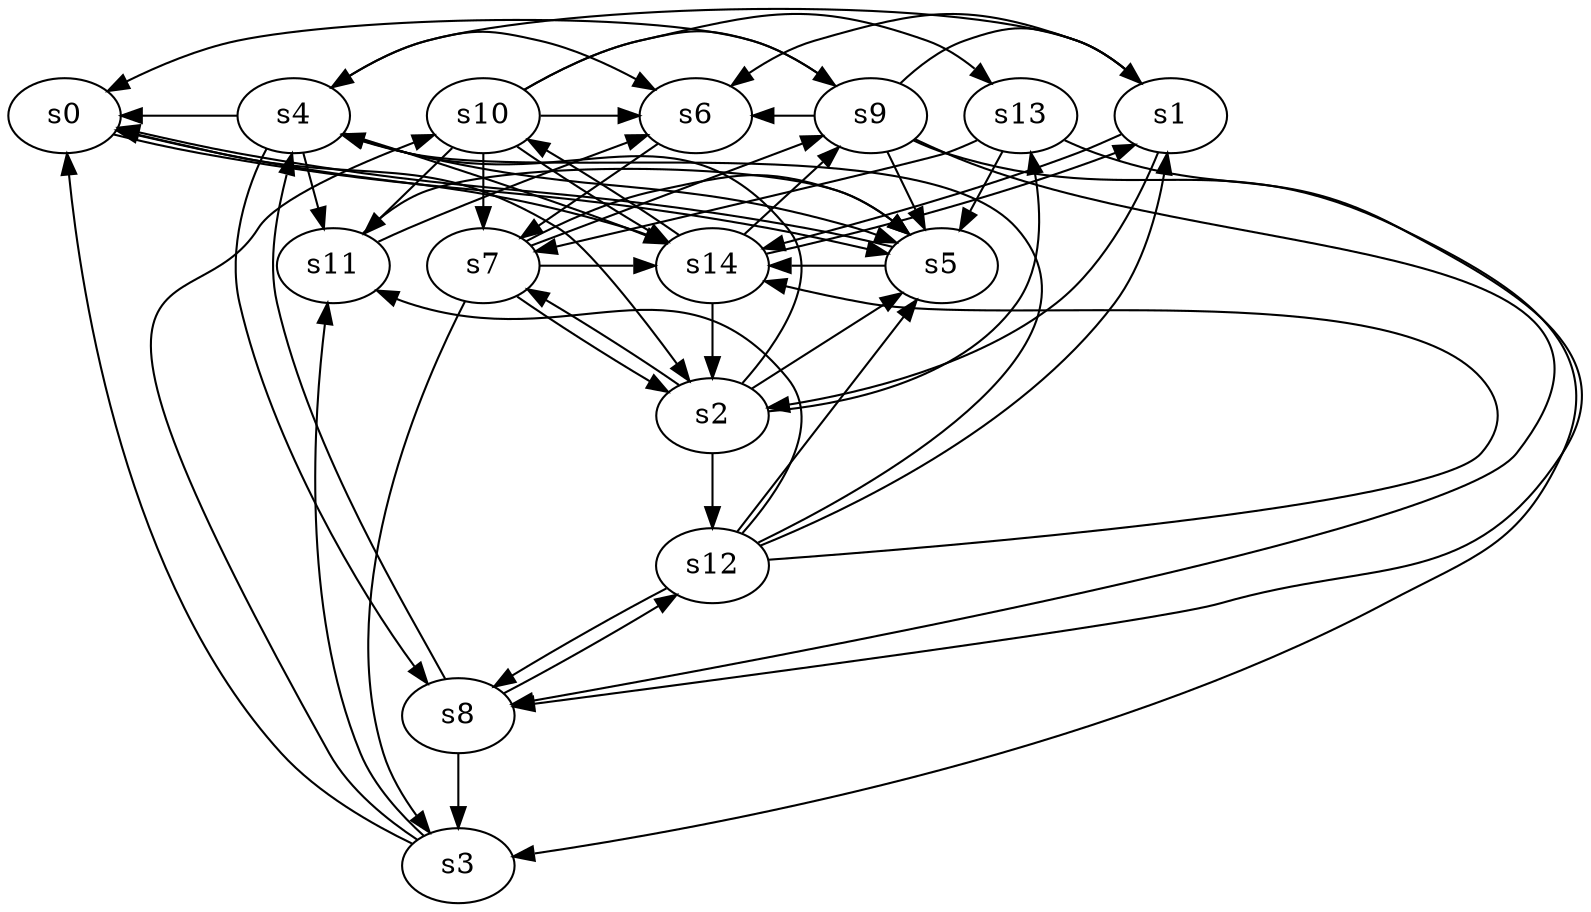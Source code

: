 digraph game_0856_complex_15 {
    s0 [name="s0", player=1];
    s1 [name="s1", player=1, target=1];
    s2 [name="s2", player=0];
    s3 [name="s3", player=1];
    s4 [name="s4", player=1];
    s5 [name="s5", player=0];
    s6 [name="s6", player=0, target=1];
    s7 [name="s7", player=1, target=1];
    s8 [name="s8", player=1];
    s9 [name="s9", player=1];
    s10 [name="s10", player=1];
    s11 [name="s11", player=1];
    s12 [name="s12", player=0, target=1];
    s13 [name="s13", player=1, target=1];
    s14 [name="s14", player=1];

    s0 -> s2 [constraint="time % 3 == 1"];
    s0 -> s5 [constraint="time % 2 == 0 || time % 4 == 2"];
    s1 -> s2;
    s1 -> s4 [constraint="time % 4 == 2 || time % 3 == 0"];
    s1 -> s6 [constraint="time == 8"];
    s1 -> s14;
    s2 -> s4 [constraint="!(time % 6 == 3)"];
    s2 -> s5 [constraint="time % 4 == 3 || time % 5 == 2"];
    s2 -> s7 [constraint="!(time % 4 == 3)"];
    s2 -> s12;
    s2 -> s13 [constraint="time % 2 == 0 && time % 4 == 3"];
    s3 -> s0 [constraint="time % 4 == 3 || time % 3 == 0"];
    s3 -> s10 [constraint="time % 2 == 0 || time % 5 == 1"];
    s3 -> s11 [constraint="time % 3 == 1 && time % 4 == 2"];
    s4 -> s0 [constraint="time % 3 == 0 && time % 4 == 0"];
    s4 -> s5 [constraint="time == 15 || time == 19"];
    s4 -> s6 [constraint="time % 2 == 1 && time % 3 == 0"];
    s4 -> s8;
    s4 -> s11;
    s4 -> s14 [constraint="time % 5 == 3 || time % 2 == 0"];
    s5 -> s0 [constraint="!(time % 4 == 0)"];
    s5 -> s14 [constraint="time % 3 == 0"];
    s6 -> s7 [constraint="time % 4 == 0 && time % 3 == 1"];
    s7 -> s2;
    s7 -> s3 [constraint="time % 4 == 0 || time % 3 == 1"];
    s7 -> s5 [constraint="time % 4 == 3 && time % 4 == 0"];
    s7 -> s9 [constraint="time % 2 == 0 && time % 5 == 1"];
    s7 -> s14 [constraint="!(time % 6 == 3)"];
    s8 -> s3;
    s8 -> s4 [constraint="time % 7 == 4"];
    s8 -> s12 [constraint="time % 6 == 2"];
    s9 -> s0 [constraint="time % 2 == 0"];
    s9 -> s1 [constraint="time % 4 == 1 || time % 4 == 3"];
    s9 -> s3 [constraint="!(time % 6 == 2)"];
    s9 -> s5;
    s9 -> s6 [constraint="time % 5 == 4"];
    s9 -> s8 [constraint="time == 5 || time == 9 || time == 10 || time == 15"];
    s10 -> s6 [constraint="!(time % 3 == 2)"];
    s10 -> s7;
    s10 -> s9 [constraint="time % 3 == 1"];
    s10 -> s11;
    s10 -> s13 [constraint="time == 9 || time == 21"];
    s10 -> s14;
    s11 -> s5 [constraint="time == 2"];
    s11 -> s6 [constraint="time % 4 == 1 && time % 3 == 1"];
    s12 -> s1;
    s12 -> s4 [constraint="time == 3 || time == 4 || time == 10 || time == 11 || time == 13"];
    s12 -> s5 [constraint="!(time % 2 == 0)"];
    s12 -> s8;
    s12 -> s11 [constraint="!(time % 2 == 1)"];
    s12 -> s14 [constraint="time % 3 == 2 && time % 5 == 3"];
    s13 -> s5 [constraint="!(time % 3 == 1)"];
    s13 -> s7 [constraint="time % 5 == 4 || time % 5 == 0"];
    s13 -> s8 [constraint="!(time % 3 == 0)"];
    s14 -> s0 [constraint="time % 2 == 1 && time % 4 == 3"];
    s14 -> s1 [constraint="time % 4 == 3 || time % 4 == 2"];
    s14 -> s2;
    s14 -> s9 [constraint="time % 4 == 0 || time % 3 == 0"];
    s14 -> s10 [constraint="time == 17 || time == 19"];
}
